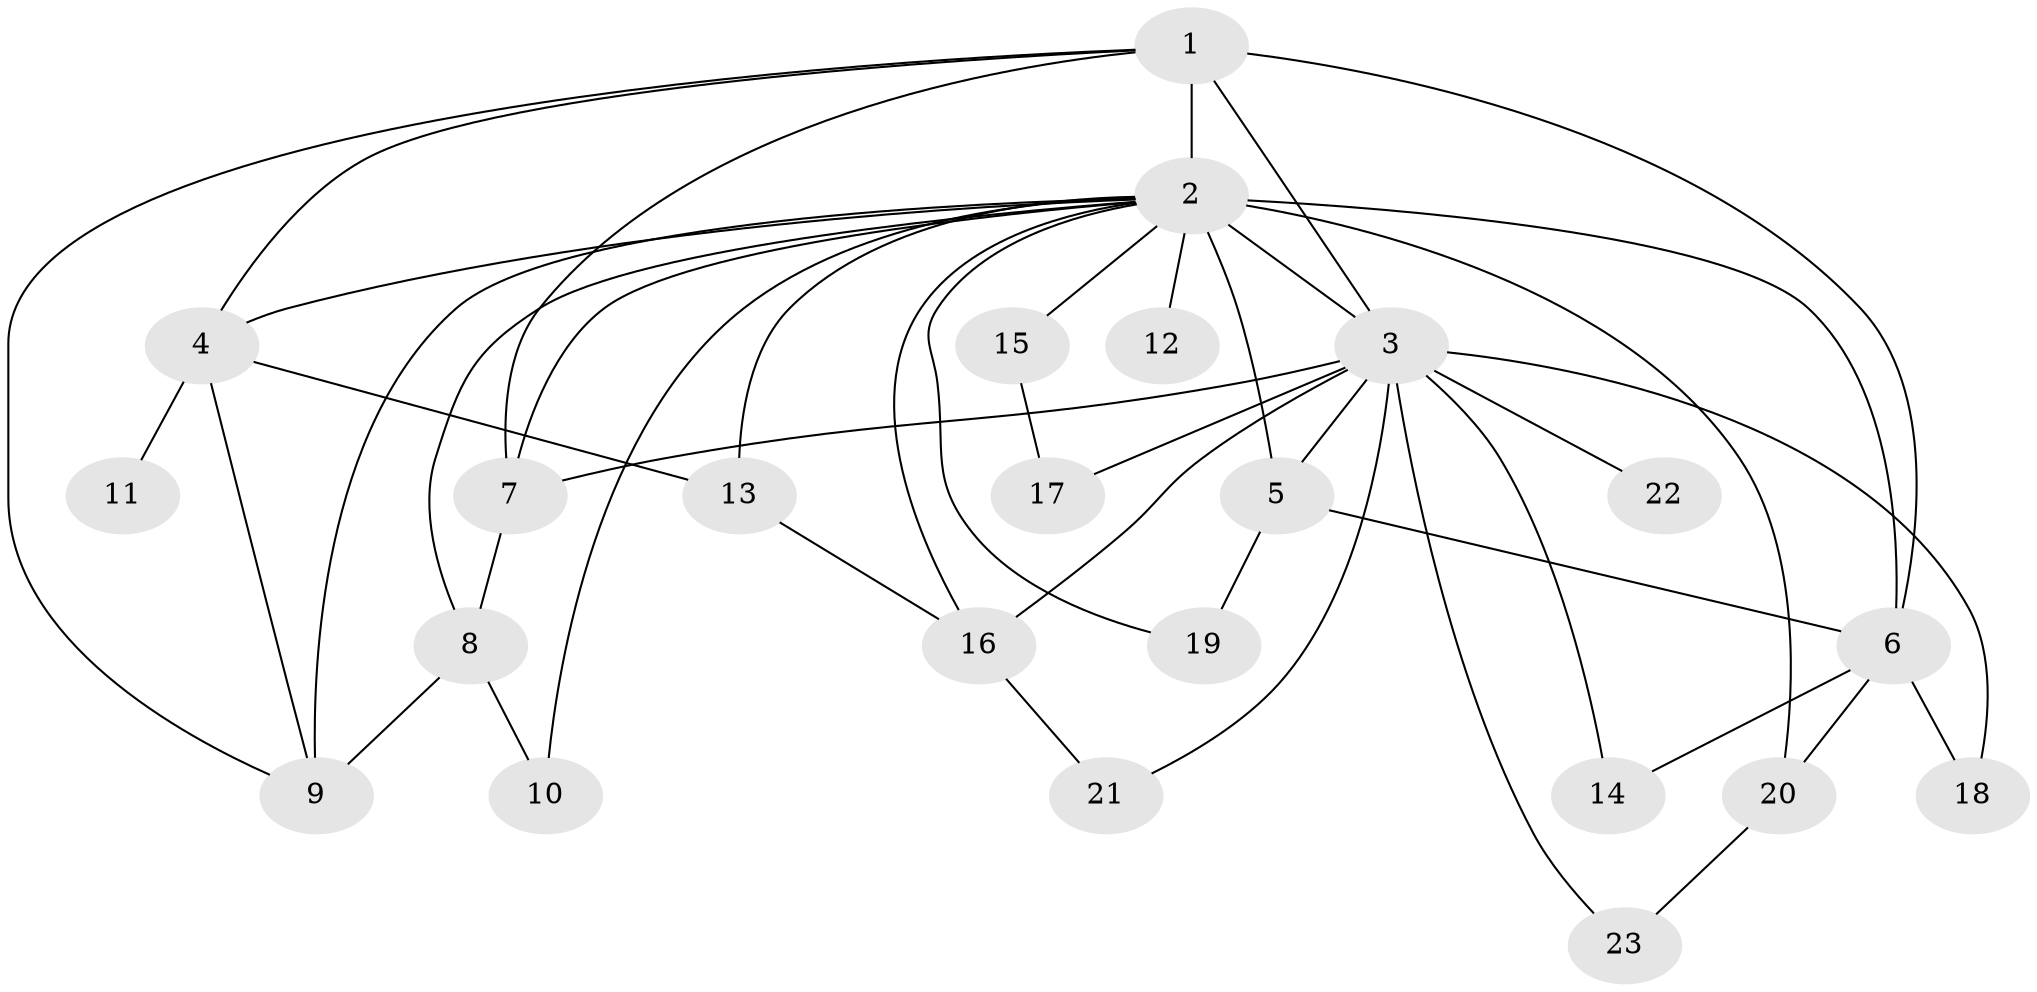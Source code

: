 // original degree distribution, {20: 0.017857142857142856, 15: 0.07142857142857142, 12: 0.017857142857142856, 18: 0.017857142857142856, 17: 0.017857142857142856, 11: 0.017857142857142856, 16: 0.017857142857142856, 6: 0.03571428571428571, 4: 0.10714285714285714, 5: 0.017857142857142856, 3: 0.08928571428571429, 2: 0.5714285714285714}
// Generated by graph-tools (version 1.1) at 2025/49/03/04/25 22:49:55]
// undirected, 23 vertices, 44 edges
graph export_dot {
  node [color=gray90,style=filled];
  1;
  2;
  3;
  4;
  5;
  6;
  7;
  8;
  9;
  10;
  11;
  12;
  13;
  14;
  15;
  16;
  17;
  18;
  19;
  20;
  21;
  22;
  23;
  1 -- 2 [weight=13.0];
  1 -- 3 [weight=4.0];
  1 -- 4 [weight=2.0];
  1 -- 6 [weight=7.0];
  1 -- 7 [weight=1.0];
  1 -- 9 [weight=1.0];
  2 -- 3 [weight=12.0];
  2 -- 4 [weight=2.0];
  2 -- 5 [weight=1.0];
  2 -- 6 [weight=6.0];
  2 -- 7 [weight=5.0];
  2 -- 8 [weight=1.0];
  2 -- 9 [weight=10.0];
  2 -- 10 [weight=1.0];
  2 -- 12 [weight=1.0];
  2 -- 13 [weight=3.0];
  2 -- 15 [weight=2.0];
  2 -- 16 [weight=1.0];
  2 -- 19 [weight=1.0];
  2 -- 20 [weight=1.0];
  3 -- 5 [weight=1.0];
  3 -- 7 [weight=1.0];
  3 -- 14 [weight=1.0];
  3 -- 16 [weight=1.0];
  3 -- 17 [weight=1.0];
  3 -- 18 [weight=1.0];
  3 -- 21 [weight=1.0];
  3 -- 22 [weight=2.0];
  3 -- 23 [weight=1.0];
  4 -- 9 [weight=1.0];
  4 -- 11 [weight=2.0];
  4 -- 13 [weight=2.0];
  5 -- 6 [weight=1.0];
  5 -- 19 [weight=1.0];
  6 -- 14 [weight=1.0];
  6 -- 18 [weight=1.0];
  6 -- 20 [weight=1.0];
  7 -- 8 [weight=1.0];
  8 -- 9 [weight=1.0];
  8 -- 10 [weight=1.0];
  13 -- 16 [weight=1.0];
  15 -- 17 [weight=1.0];
  16 -- 21 [weight=1.0];
  20 -- 23 [weight=1.0];
}
